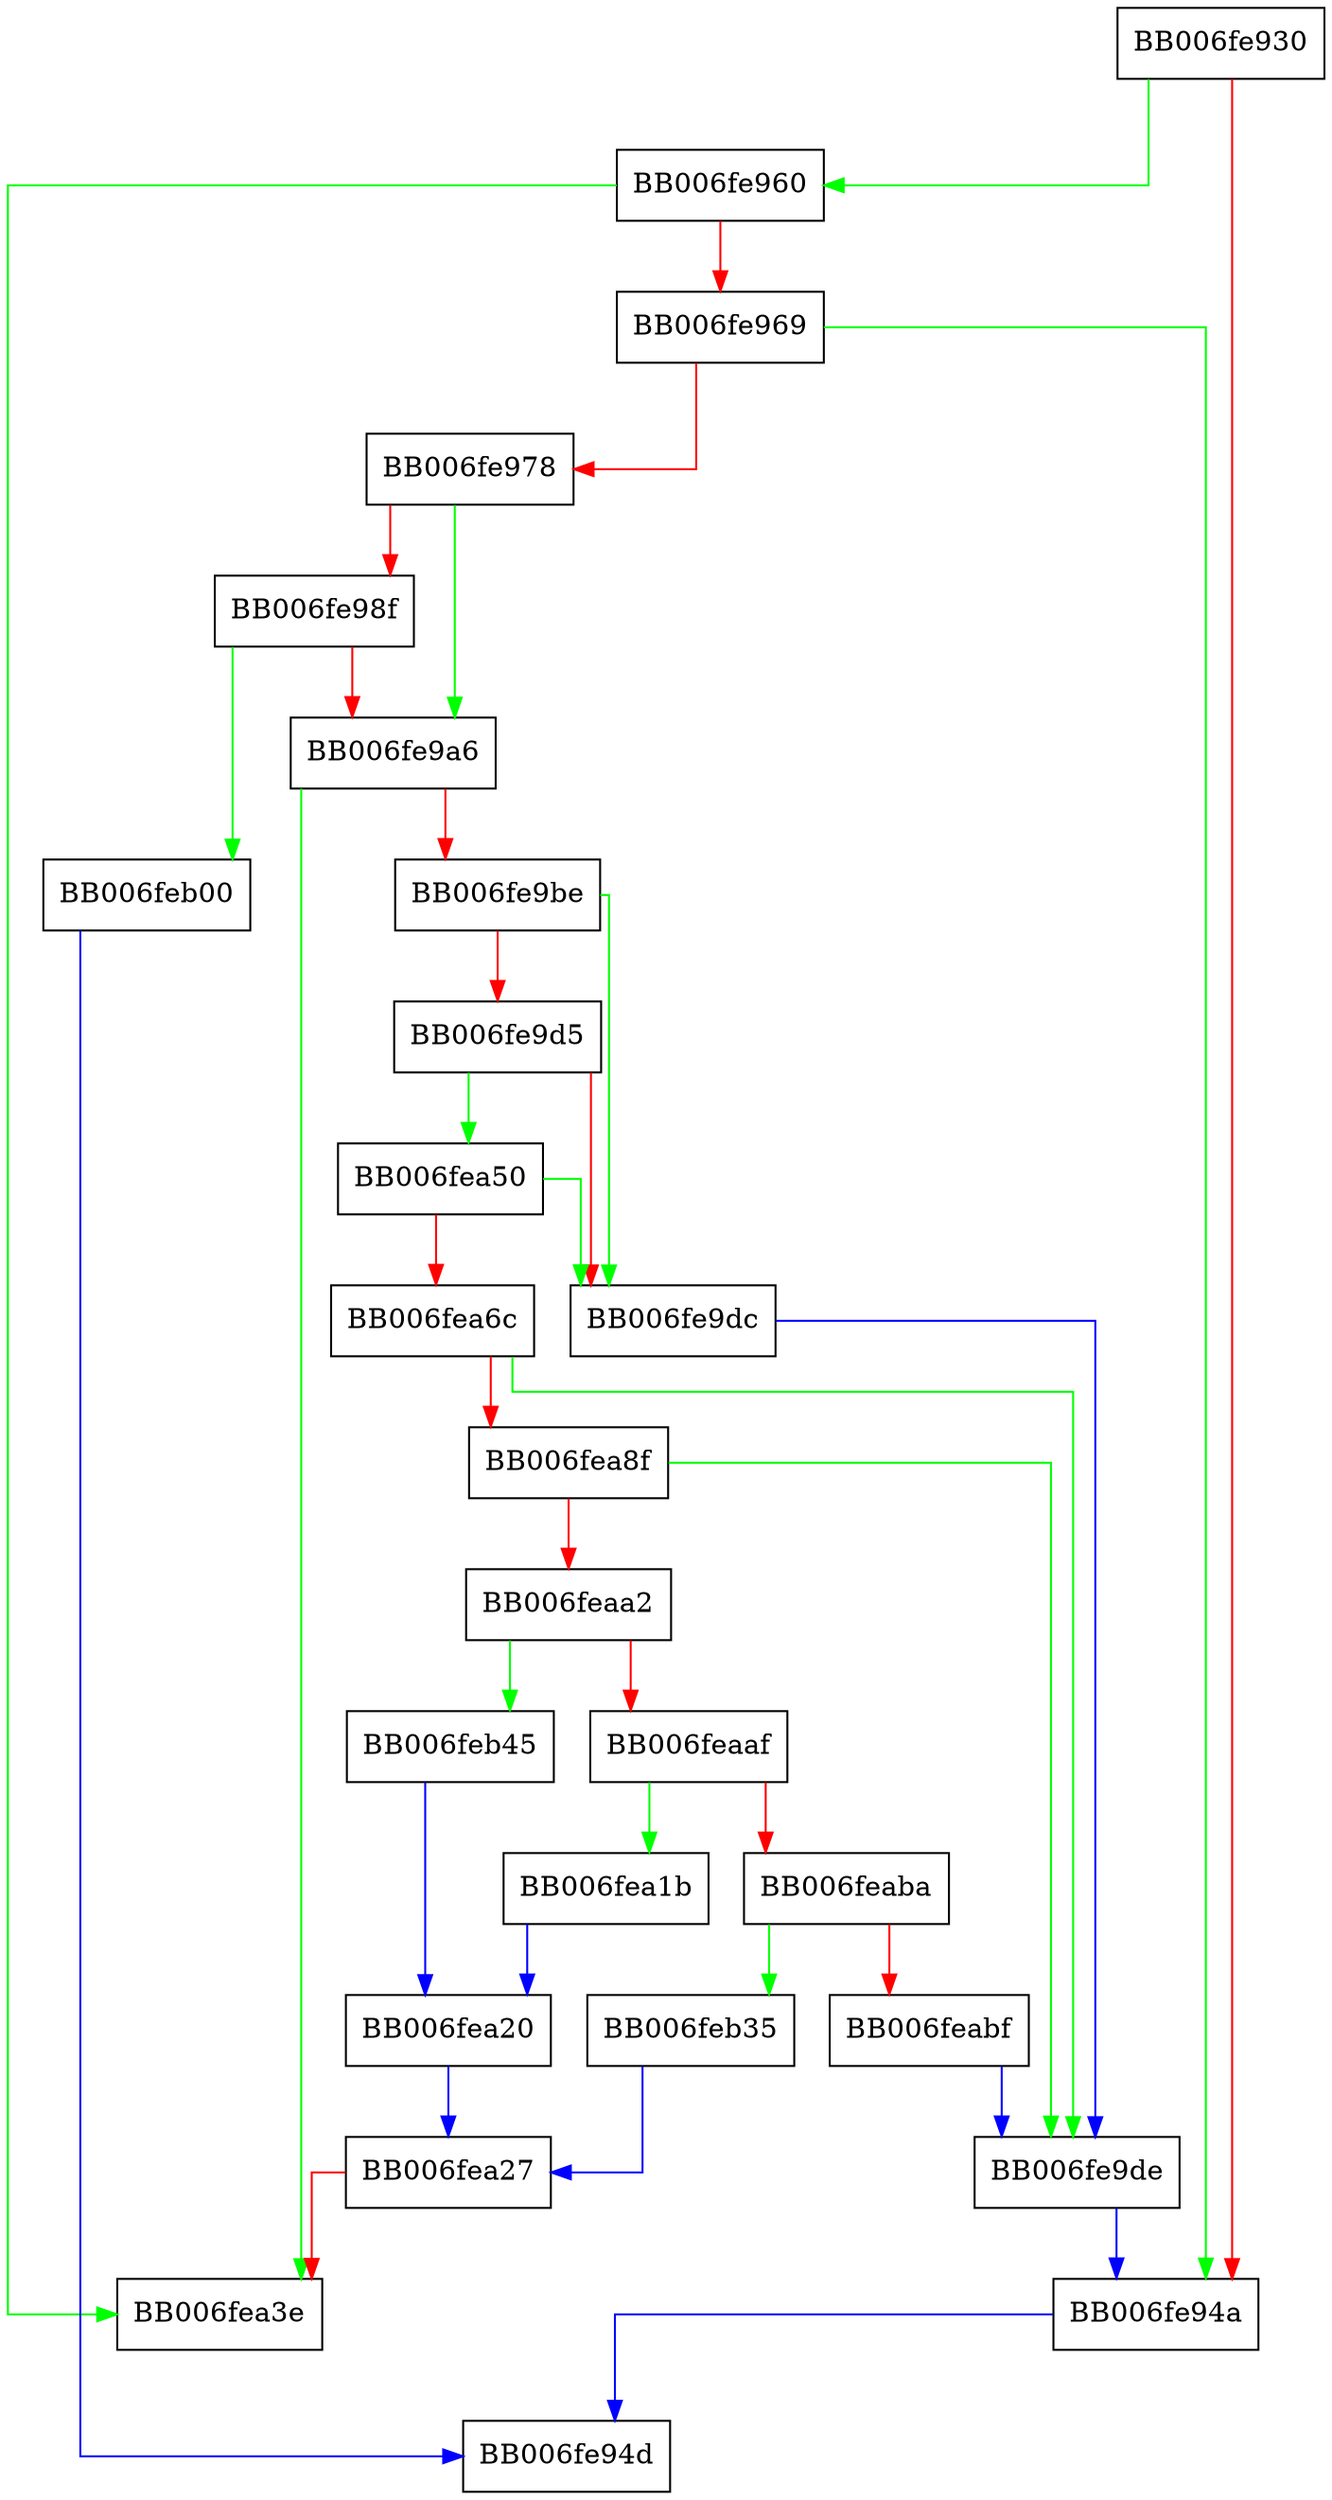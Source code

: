 digraph rc2_einit {
  node [shape="box"];
  graph [splines=ortho];
  BB006fe930 -> BB006fe960 [color="green"];
  BB006fe930 -> BB006fe94a [color="red"];
  BB006fe94a -> BB006fe94d [color="blue"];
  BB006fe960 -> BB006fea3e [color="green"];
  BB006fe960 -> BB006fe969 [color="red"];
  BB006fe969 -> BB006fe94a [color="green"];
  BB006fe969 -> BB006fe978 [color="red"];
  BB006fe978 -> BB006fe9a6 [color="green"];
  BB006fe978 -> BB006fe98f [color="red"];
  BB006fe98f -> BB006feb00 [color="green"];
  BB006fe98f -> BB006fe9a6 [color="red"];
  BB006fe9a6 -> BB006fea3e [color="green"];
  BB006fe9a6 -> BB006fe9be [color="red"];
  BB006fe9be -> BB006fe9dc [color="green"];
  BB006fe9be -> BB006fe9d5 [color="red"];
  BB006fe9d5 -> BB006fea50 [color="green"];
  BB006fe9d5 -> BB006fe9dc [color="red"];
  BB006fe9dc -> BB006fe9de [color="blue"];
  BB006fe9de -> BB006fe94a [color="blue"];
  BB006fea1b -> BB006fea20 [color="blue"];
  BB006fea20 -> BB006fea27 [color="blue"];
  BB006fea27 -> BB006fea3e [color="red"];
  BB006fea50 -> BB006fe9dc [color="green"];
  BB006fea50 -> BB006fea6c [color="red"];
  BB006fea6c -> BB006fe9de [color="green"];
  BB006fea6c -> BB006fea8f [color="red"];
  BB006fea8f -> BB006fe9de [color="green"];
  BB006fea8f -> BB006feaa2 [color="red"];
  BB006feaa2 -> BB006feb45 [color="green"];
  BB006feaa2 -> BB006feaaf [color="red"];
  BB006feaaf -> BB006fea1b [color="green"];
  BB006feaaf -> BB006feaba [color="red"];
  BB006feaba -> BB006feb35 [color="green"];
  BB006feaba -> BB006feabf [color="red"];
  BB006feabf -> BB006fe9de [color="blue"];
  BB006feb00 -> BB006fe94d [color="blue"];
  BB006feb35 -> BB006fea27 [color="blue"];
  BB006feb45 -> BB006fea20 [color="blue"];
}